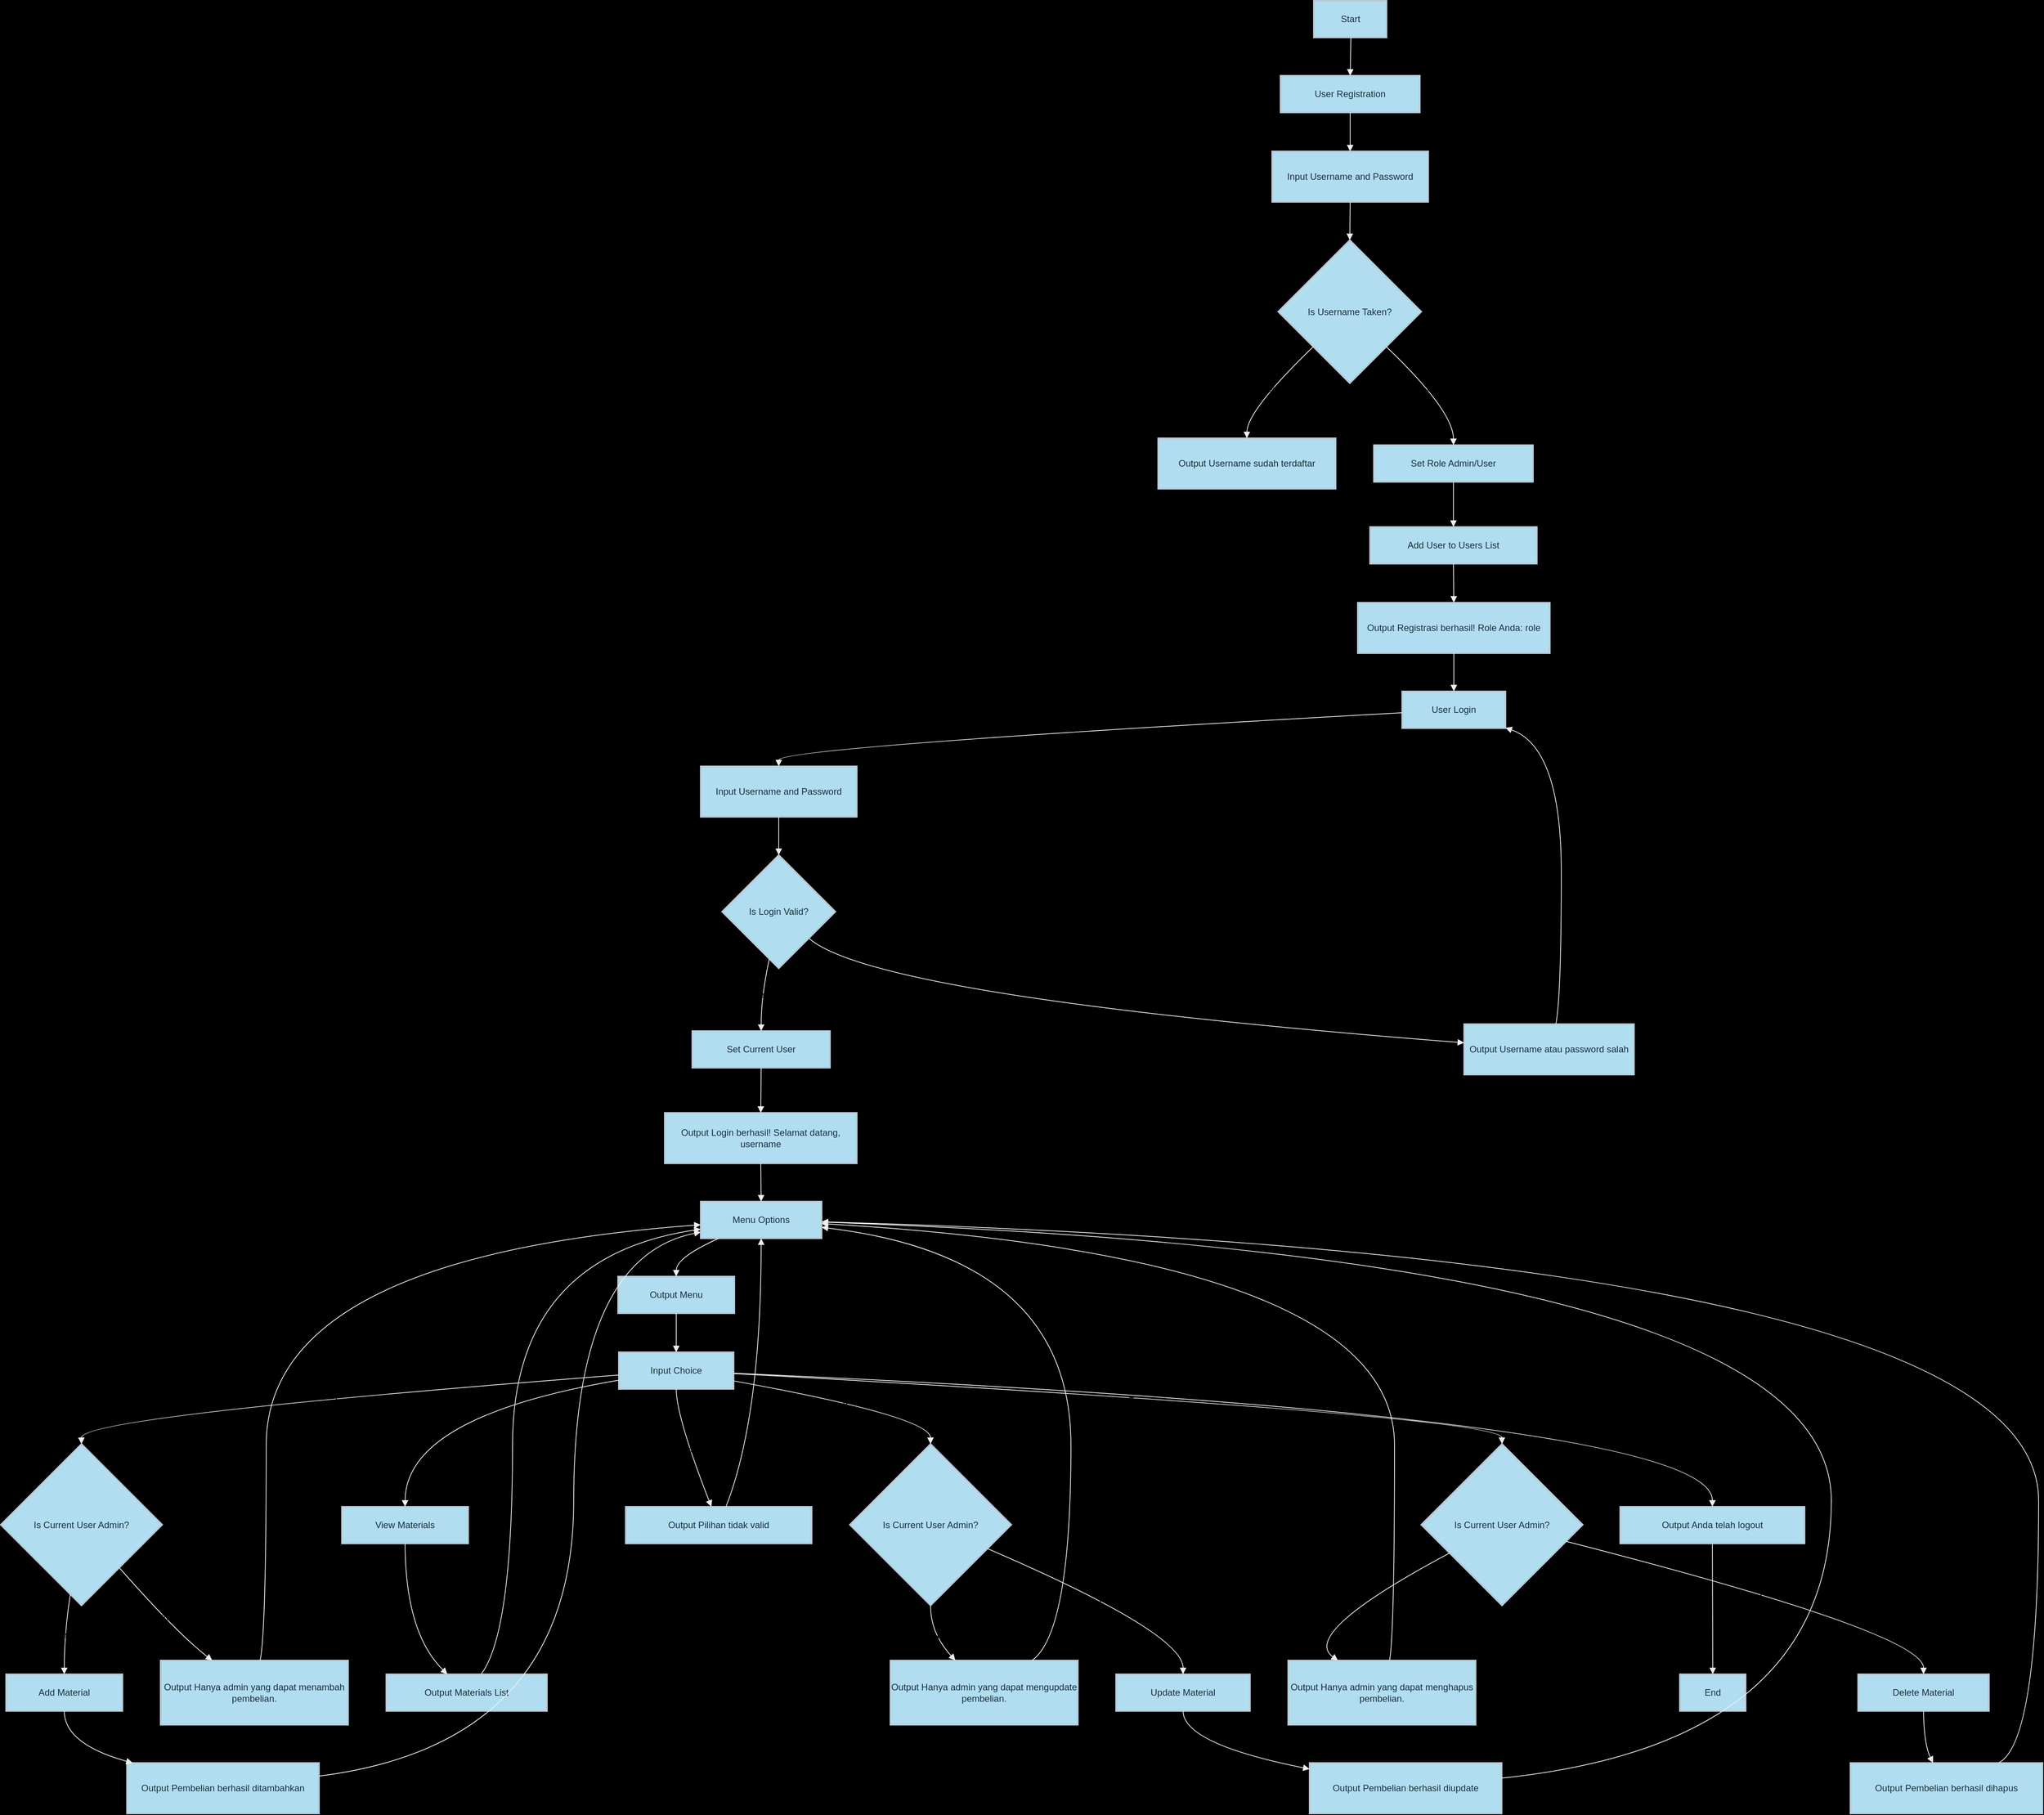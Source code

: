 <mxfile version="24.7.17">
  <diagram name="Halaman-1" id="N8PTuKarSGU_HzF9rFz4">
    <mxGraphModel dx="5160" dy="2364" grid="1" gridSize="10" guides="1" tooltips="1" connect="1" arrows="1" fold="1" page="1" pageScale="1" pageWidth="827" pageHeight="1169" background="#000000" math="0" shadow="0">
      <root>
        <mxCell id="0" />
        <mxCell id="1" parent="0" />
        <mxCell id="8u1zGhGDaiWw4TbVW94T-19" value="Start" style="whiteSpace=wrap;strokeWidth=2;labelBackgroundColor=none;fillColor=#B1DDF0;strokeColor=#BAC8D3;fontColor=#182E3E;" vertex="1" parent="1">
          <mxGeometry x="1736.5" y="1010" width="95" height="48" as="geometry" />
        </mxCell>
        <mxCell id="8u1zGhGDaiWw4TbVW94T-20" value="User Registration" style="whiteSpace=wrap;strokeWidth=2;labelBackgroundColor=none;fillColor=#B1DDF0;strokeColor=#BAC8D3;fontColor=#182E3E;" vertex="1" parent="1">
          <mxGeometry x="1693" y="1108" width="182" height="48" as="geometry" />
        </mxCell>
        <mxCell id="8u1zGhGDaiWw4TbVW94T-21" value="Input Username and Password" style="whiteSpace=wrap;strokeWidth=2;labelBackgroundColor=none;fillColor=#B1DDF0;strokeColor=#BAC8D3;fontColor=#182E3E;" vertex="1" parent="1">
          <mxGeometry x="1682" y="1207" width="204" height="66" as="geometry" />
        </mxCell>
        <mxCell id="8u1zGhGDaiWw4TbVW94T-22" value="Is Username Taken?" style="rhombus;strokeWidth=2;whiteSpace=wrap;labelBackgroundColor=none;fillColor=#B1DDF0;strokeColor=#BAC8D3;fontColor=#182E3E;" vertex="1" parent="1">
          <mxGeometry x="1690" y="1323" width="187" height="187" as="geometry" />
        </mxCell>
        <mxCell id="8u1zGhGDaiWw4TbVW94T-23" value="Output Username sudah terdaftar" style="whiteSpace=wrap;strokeWidth=2;labelBackgroundColor=none;fillColor=#B1DDF0;strokeColor=#BAC8D3;fontColor=#182E3E;" vertex="1" parent="1">
          <mxGeometry x="1533" y="1582" width="232" height="66" as="geometry" />
        </mxCell>
        <mxCell id="8u1zGhGDaiWw4TbVW94T-24" value="Set Role Admin/User" style="whiteSpace=wrap;strokeWidth=2;labelBackgroundColor=none;fillColor=#B1DDF0;strokeColor=#BAC8D3;fontColor=#182E3E;" vertex="1" parent="1">
          <mxGeometry x="1815" y="1591" width="208" height="48" as="geometry" />
        </mxCell>
        <mxCell id="8u1zGhGDaiWw4TbVW94T-25" value="Add User to Users List" style="whiteSpace=wrap;strokeWidth=2;labelBackgroundColor=none;fillColor=#B1DDF0;strokeColor=#BAC8D3;fontColor=#182E3E;" vertex="1" parent="1">
          <mxGeometry x="1810" y="1698" width="218" height="48" as="geometry" />
        </mxCell>
        <mxCell id="8u1zGhGDaiWw4TbVW94T-26" value="Output Registrasi berhasil! Role Anda: role" style="whiteSpace=wrap;strokeWidth=2;labelBackgroundColor=none;fillColor=#B1DDF0;strokeColor=#BAC8D3;fontColor=#182E3E;" vertex="1" parent="1">
          <mxGeometry x="1794" y="1797" width="251" height="66" as="geometry" />
        </mxCell>
        <mxCell id="8u1zGhGDaiWw4TbVW94T-27" value="User Login" style="whiteSpace=wrap;strokeWidth=2;labelBackgroundColor=none;fillColor=#B1DDF0;strokeColor=#BAC8D3;fontColor=#182E3E;" vertex="1" parent="1">
          <mxGeometry x="1852" y="1913" width="135" height="48" as="geometry" />
        </mxCell>
        <mxCell id="8u1zGhGDaiWw4TbVW94T-28" value="Input Username and Password" style="whiteSpace=wrap;strokeWidth=2;labelBackgroundColor=none;fillColor=#B1DDF0;strokeColor=#BAC8D3;fontColor=#182E3E;" vertex="1" parent="1">
          <mxGeometry x="935" y="2011" width="204" height="66" as="geometry" />
        </mxCell>
        <mxCell id="8u1zGhGDaiWw4TbVW94T-29" value="Is Login Valid?" style="rhombus;strokeWidth=2;whiteSpace=wrap;labelBackgroundColor=none;fillColor=#B1DDF0;strokeColor=#BAC8D3;fontColor=#182E3E;" vertex="1" parent="1">
          <mxGeometry x="963" y="2127" width="148" height="148" as="geometry" />
        </mxCell>
        <mxCell id="8u1zGhGDaiWw4TbVW94T-30" value="Set Current User" style="whiteSpace=wrap;strokeWidth=2;labelBackgroundColor=none;fillColor=#B1DDF0;strokeColor=#BAC8D3;fontColor=#182E3E;" vertex="1" parent="1">
          <mxGeometry x="924" y="2357" width="180" height="48" as="geometry" />
        </mxCell>
        <mxCell id="8u1zGhGDaiWw4TbVW94T-31" value="Output Login berhasil! Selamat datang, username" style="whiteSpace=wrap;strokeWidth=2;labelBackgroundColor=none;fillColor=#B1DDF0;strokeColor=#BAC8D3;fontColor=#182E3E;" vertex="1" parent="1">
          <mxGeometry x="888" y="2464" width="251" height="66" as="geometry" />
        </mxCell>
        <mxCell id="8u1zGhGDaiWw4TbVW94T-32" value="Output Username atau password salah" style="whiteSpace=wrap;strokeWidth=2;labelBackgroundColor=none;fillColor=#B1DDF0;strokeColor=#BAC8D3;fontColor=#182E3E;" vertex="1" parent="1">
          <mxGeometry x="1933" y="2348" width="222" height="66" as="geometry" />
        </mxCell>
        <mxCell id="8u1zGhGDaiWw4TbVW94T-33" value="Menu Options" style="whiteSpace=wrap;strokeWidth=2;labelBackgroundColor=none;fillColor=#B1DDF0;strokeColor=#BAC8D3;fontColor=#182E3E;" vertex="1" parent="1">
          <mxGeometry x="935" y="2580" width="158" height="48" as="geometry" />
        </mxCell>
        <mxCell id="8u1zGhGDaiWw4TbVW94T-34" value="Output Menu" style="whiteSpace=wrap;strokeWidth=2;labelBackgroundColor=none;fillColor=#B1DDF0;strokeColor=#BAC8D3;fontColor=#182E3E;" vertex="1" parent="1">
          <mxGeometry x="827" y="2678" width="152" height="48" as="geometry" />
        </mxCell>
        <mxCell id="8u1zGhGDaiWw4TbVW94T-35" value="Input Choice" style="whiteSpace=wrap;strokeWidth=2;labelBackgroundColor=none;fillColor=#B1DDF0;strokeColor=#BAC8D3;fontColor=#182E3E;" vertex="1" parent="1">
          <mxGeometry x="828" y="2777" width="150" height="48" as="geometry" />
        </mxCell>
        <mxCell id="8u1zGhGDaiWw4TbVW94T-36" value="Is Current User Admin?" style="rhombus;strokeWidth=2;whiteSpace=wrap;labelBackgroundColor=none;fillColor=#B1DDF0;strokeColor=#BAC8D3;fontColor=#182E3E;" vertex="1" parent="1">
          <mxGeometry x="20" y="2897" width="211" height="211" as="geometry" />
        </mxCell>
        <mxCell id="8u1zGhGDaiWw4TbVW94T-37" value="Add Material" style="whiteSpace=wrap;strokeWidth=2;labelBackgroundColor=none;fillColor=#B1DDF0;strokeColor=#BAC8D3;fontColor=#182E3E;" vertex="1" parent="1">
          <mxGeometry x="27" y="3198" width="152" height="48" as="geometry" />
        </mxCell>
        <mxCell id="8u1zGhGDaiWw4TbVW94T-38" value="Output Pembelian berhasil ditambahkan" style="whiteSpace=wrap;strokeWidth=2;labelBackgroundColor=none;fillColor=#B1DDF0;strokeColor=#BAC8D3;fontColor=#182E3E;" vertex="1" parent="1">
          <mxGeometry x="185" y="3314" width="251" height="66" as="geometry" />
        </mxCell>
        <mxCell id="8u1zGhGDaiWw4TbVW94T-39" value="Output Hanya admin yang dapat menambah pembelian." style="whiteSpace=wrap;strokeWidth=2;labelBackgroundColor=none;fillColor=#B1DDF0;strokeColor=#BAC8D3;fontColor=#182E3E;" vertex="1" parent="1">
          <mxGeometry x="229" y="3180" width="245" height="84" as="geometry" />
        </mxCell>
        <mxCell id="8u1zGhGDaiWw4TbVW94T-40" value="View Materials" style="whiteSpace=wrap;strokeWidth=2;labelBackgroundColor=none;fillColor=#B1DDF0;strokeColor=#BAC8D3;fontColor=#182E3E;" vertex="1" parent="1">
          <mxGeometry x="466" y="2979" width="165" height="48" as="geometry" />
        </mxCell>
        <mxCell id="8u1zGhGDaiWw4TbVW94T-41" value="Output Materials List" style="whiteSpace=wrap;strokeWidth=2;labelBackgroundColor=none;fillColor=#B1DDF0;strokeColor=#BAC8D3;fontColor=#182E3E;" vertex="1" parent="1">
          <mxGeometry x="524" y="3198" width="210" height="48" as="geometry" />
        </mxCell>
        <mxCell id="8u1zGhGDaiWw4TbVW94T-42" value="Is Current User Admin?" style="rhombus;strokeWidth=2;whiteSpace=wrap;labelBackgroundColor=none;fillColor=#B1DDF0;strokeColor=#BAC8D3;fontColor=#182E3E;" vertex="1" parent="1">
          <mxGeometry x="1130" y="2897" width="211" height="211" as="geometry" />
        </mxCell>
        <mxCell id="8u1zGhGDaiWw4TbVW94T-43" value="Update Material" style="whiteSpace=wrap;strokeWidth=2;labelBackgroundColor=none;fillColor=#B1DDF0;strokeColor=#BAC8D3;fontColor=#182E3E;" vertex="1" parent="1">
          <mxGeometry x="1478" y="3198" width="175" height="48" as="geometry" />
        </mxCell>
        <mxCell id="8u1zGhGDaiWw4TbVW94T-44" value="Output Pembelian berhasil diupdate" style="whiteSpace=wrap;strokeWidth=2;labelBackgroundColor=none;fillColor=#B1DDF0;strokeColor=#BAC8D3;fontColor=#182E3E;" vertex="1" parent="1">
          <mxGeometry x="1731" y="3314" width="251" height="66" as="geometry" />
        </mxCell>
        <mxCell id="8u1zGhGDaiWw4TbVW94T-45" value="Output Hanya admin yang dapat mengupdate pembelian." style="whiteSpace=wrap;strokeWidth=2;labelBackgroundColor=none;fillColor=#B1DDF0;strokeColor=#BAC8D3;fontColor=#182E3E;" vertex="1" parent="1">
          <mxGeometry x="1183" y="3180" width="245" height="84" as="geometry" />
        </mxCell>
        <mxCell id="8u1zGhGDaiWw4TbVW94T-46" value="Is Current User Admin?" style="rhombus;strokeWidth=2;whiteSpace=wrap;labelBackgroundColor=none;fillColor=#B1DDF0;strokeColor=#BAC8D3;fontColor=#182E3E;" vertex="1" parent="1">
          <mxGeometry x="1877" y="2897" width="211" height="211" as="geometry" />
        </mxCell>
        <mxCell id="8u1zGhGDaiWw4TbVW94T-47" value="Delete Material" style="whiteSpace=wrap;strokeWidth=2;labelBackgroundColor=none;fillColor=#B1DDF0;strokeColor=#BAC8D3;fontColor=#182E3E;" vertex="1" parent="1">
          <mxGeometry x="2448" y="3198" width="171" height="48" as="geometry" />
        </mxCell>
        <mxCell id="8u1zGhGDaiWw4TbVW94T-48" value="Output Pembelian berhasil dihapus" style="whiteSpace=wrap;strokeWidth=2;labelBackgroundColor=none;fillColor=#B1DDF0;strokeColor=#BAC8D3;fontColor=#182E3E;" vertex="1" parent="1">
          <mxGeometry x="2438" y="3314" width="251" height="66" as="geometry" />
        </mxCell>
        <mxCell id="8u1zGhGDaiWw4TbVW94T-49" value="Output Hanya admin yang dapat menghapus pembelian." style="whiteSpace=wrap;strokeWidth=2;labelBackgroundColor=none;fillColor=#B1DDF0;strokeColor=#BAC8D3;fontColor=#182E3E;" vertex="1" parent="1">
          <mxGeometry x="1703" y="3180" width="245" height="84" as="geometry" />
        </mxCell>
        <mxCell id="8u1zGhGDaiWw4TbVW94T-50" value="Output Anda telah logout" style="whiteSpace=wrap;strokeWidth=2;labelBackgroundColor=none;fillColor=#B1DDF0;strokeColor=#BAC8D3;fontColor=#182E3E;" vertex="1" parent="1">
          <mxGeometry x="2137" y="2979" width="241" height="48" as="geometry" />
        </mxCell>
        <mxCell id="8u1zGhGDaiWw4TbVW94T-51" value="End" style="whiteSpace=wrap;strokeWidth=2;labelBackgroundColor=none;fillColor=#B1DDF0;strokeColor=#BAC8D3;fontColor=#182E3E;" vertex="1" parent="1">
          <mxGeometry x="2215" y="3198" width="86" height="48" as="geometry" />
        </mxCell>
        <mxCell id="8u1zGhGDaiWw4TbVW94T-52" value="Output Pilihan tidak valid" style="whiteSpace=wrap;strokeWidth=2;labelBackgroundColor=none;fillColor=#B1DDF0;strokeColor=#BAC8D3;fontColor=#182E3E;" vertex="1" parent="1">
          <mxGeometry x="837" y="2979" width="243" height="48" as="geometry" />
        </mxCell>
        <mxCell id="8u1zGhGDaiWw4TbVW94T-53" value="" style="curved=1;startArrow=none;endArrow=block;exitX=0.51;exitY=1.01;entryX=0.5;entryY=0.01;rounded=0;labelBackgroundColor=none;strokeColor=#EEEEEE;fontColor=default;" edge="1" parent="1" source="8u1zGhGDaiWw4TbVW94T-19" target="8u1zGhGDaiWw4TbVW94T-20">
          <mxGeometry relative="1" as="geometry">
            <Array as="points" />
          </mxGeometry>
        </mxCell>
        <mxCell id="8u1zGhGDaiWw4TbVW94T-54" value="" style="curved=1;startArrow=none;endArrow=block;exitX=0.5;exitY=1.02;entryX=0.5;entryY=0;rounded=0;labelBackgroundColor=none;strokeColor=#EEEEEE;fontColor=default;" edge="1" parent="1" source="8u1zGhGDaiWw4TbVW94T-20" target="8u1zGhGDaiWw4TbVW94T-21">
          <mxGeometry relative="1" as="geometry">
            <Array as="points" />
          </mxGeometry>
        </mxCell>
        <mxCell id="8u1zGhGDaiWw4TbVW94T-55" value="" style="curved=1;startArrow=none;endArrow=block;exitX=0.5;exitY=1;entryX=0.5;entryY=0;rounded=0;labelBackgroundColor=none;strokeColor=#EEEEEE;fontColor=default;" edge="1" parent="1" source="8u1zGhGDaiWw4TbVW94T-21" target="8u1zGhGDaiWw4TbVW94T-22">
          <mxGeometry relative="1" as="geometry">
            <Array as="points" />
          </mxGeometry>
        </mxCell>
        <mxCell id="8u1zGhGDaiWw4TbVW94T-56" value="Yes" style="curved=1;startArrow=none;endArrow=block;exitX=0;exitY=0.98;entryX=0.5;entryY=0.01;rounded=0;labelBackgroundColor=none;strokeColor=#EEEEEE;fontColor=default;" edge="1" parent="1" source="8u1zGhGDaiWw4TbVW94T-22" target="8u1zGhGDaiWw4TbVW94T-23">
          <mxGeometry relative="1" as="geometry">
            <Array as="points">
              <mxPoint x="1649" y="1546" />
            </Array>
          </mxGeometry>
        </mxCell>
        <mxCell id="8u1zGhGDaiWw4TbVW94T-57" value="No" style="curved=1;startArrow=none;endArrow=block;exitX=1;exitY=0.98;entryX=0.5;entryY=0.01;rounded=0;labelBackgroundColor=none;strokeColor=#EEEEEE;fontColor=default;" edge="1" parent="1" source="8u1zGhGDaiWw4TbVW94T-22" target="8u1zGhGDaiWw4TbVW94T-24">
          <mxGeometry relative="1" as="geometry">
            <Array as="points">
              <mxPoint x="1919" y="1546" />
            </Array>
          </mxGeometry>
        </mxCell>
        <mxCell id="8u1zGhGDaiWw4TbVW94T-58" value="" style="curved=1;startArrow=none;endArrow=block;exitX=0.5;exitY=1.01;entryX=0.5;entryY=0.01;rounded=0;labelBackgroundColor=none;strokeColor=#EEEEEE;fontColor=default;" edge="1" parent="1" source="8u1zGhGDaiWw4TbVW94T-24" target="8u1zGhGDaiWw4TbVW94T-25">
          <mxGeometry relative="1" as="geometry">
            <Array as="points" />
          </mxGeometry>
        </mxCell>
        <mxCell id="8u1zGhGDaiWw4TbVW94T-59" value="" style="curved=1;startArrow=none;endArrow=block;exitX=0.5;exitY=1.02;entryX=0.5;entryY=0;rounded=0;labelBackgroundColor=none;strokeColor=#EEEEEE;fontColor=default;" edge="1" parent="1" source="8u1zGhGDaiWw4TbVW94T-25" target="8u1zGhGDaiWw4TbVW94T-26">
          <mxGeometry relative="1" as="geometry">
            <Array as="points" />
          </mxGeometry>
        </mxCell>
        <mxCell id="8u1zGhGDaiWw4TbVW94T-60" value="" style="curved=1;startArrow=none;endArrow=block;exitX=0.5;exitY=1;entryX=0.5;entryY=0;rounded=0;labelBackgroundColor=none;strokeColor=#EEEEEE;fontColor=default;" edge="1" parent="1" source="8u1zGhGDaiWw4TbVW94T-26" target="8u1zGhGDaiWw4TbVW94T-27">
          <mxGeometry relative="1" as="geometry">
            <Array as="points" />
          </mxGeometry>
        </mxCell>
        <mxCell id="8u1zGhGDaiWw4TbVW94T-61" value="" style="curved=1;startArrow=none;endArrow=block;exitX=0;exitY=0.58;entryX=0.5;entryY=0;rounded=0;labelBackgroundColor=none;strokeColor=#EEEEEE;fontColor=default;" edge="1" parent="1" source="8u1zGhGDaiWw4TbVW94T-27" target="8u1zGhGDaiWw4TbVW94T-28">
          <mxGeometry relative="1" as="geometry">
            <Array as="points">
              <mxPoint x="1037" y="1986" />
            </Array>
          </mxGeometry>
        </mxCell>
        <mxCell id="8u1zGhGDaiWw4TbVW94T-62" value="" style="curved=1;startArrow=none;endArrow=block;exitX=0.5;exitY=1;entryX=0.5;entryY=0;rounded=0;labelBackgroundColor=none;strokeColor=#EEEEEE;fontColor=default;" edge="1" parent="1" source="8u1zGhGDaiWw4TbVW94T-28" target="8u1zGhGDaiWw4TbVW94T-29">
          <mxGeometry relative="1" as="geometry">
            <Array as="points" />
          </mxGeometry>
        </mxCell>
        <mxCell id="8u1zGhGDaiWw4TbVW94T-63" value="Yes" style="curved=1;startArrow=none;endArrow=block;exitX=0.4;exitY=1;entryX=0.5;entryY=-0.01;rounded=0;labelBackgroundColor=none;strokeColor=#EEEEEE;fontColor=default;" edge="1" parent="1" source="8u1zGhGDaiWw4TbVW94T-29" target="8u1zGhGDaiWw4TbVW94T-30">
          <mxGeometry relative="1" as="geometry">
            <Array as="points">
              <mxPoint x="1014" y="2312" />
            </Array>
          </mxGeometry>
        </mxCell>
        <mxCell id="8u1zGhGDaiWw4TbVW94T-64" value="" style="curved=1;startArrow=none;endArrow=block;exitX=0.5;exitY=1;entryX=0.5;entryY=0;rounded=0;labelBackgroundColor=none;strokeColor=#EEEEEE;fontColor=default;" edge="1" parent="1" source="8u1zGhGDaiWw4TbVW94T-30" target="8u1zGhGDaiWw4TbVW94T-31">
          <mxGeometry relative="1" as="geometry">
            <Array as="points" />
          </mxGeometry>
        </mxCell>
        <mxCell id="8u1zGhGDaiWw4TbVW94T-65" value="No" style="curved=1;startArrow=none;endArrow=block;exitX=1;exitY=0.94;entryX=0;entryY=0.37;rounded=0;labelBackgroundColor=none;strokeColor=#EEEEEE;fontColor=default;" edge="1" parent="1" source="8u1zGhGDaiWw4TbVW94T-29" target="8u1zGhGDaiWw4TbVW94T-32">
          <mxGeometry relative="1" as="geometry">
            <Array as="points">
              <mxPoint x="1162" y="2312" />
            </Array>
          </mxGeometry>
        </mxCell>
        <mxCell id="8u1zGhGDaiWw4TbVW94T-66" value="" style="curved=1;startArrow=none;endArrow=block;exitX=0.54;exitY=0;entryX=1;entryY=0.99;rounded=0;labelBackgroundColor=none;strokeColor=#EEEEEE;fontColor=default;" edge="1" parent="1" source="8u1zGhGDaiWw4TbVW94T-32" target="8u1zGhGDaiWw4TbVW94T-27">
          <mxGeometry relative="1" as="geometry">
            <Array as="points">
              <mxPoint x="2060" y="2312" />
              <mxPoint x="2060" y="1986" />
            </Array>
          </mxGeometry>
        </mxCell>
        <mxCell id="8u1zGhGDaiWw4TbVW94T-67" value="" style="curved=1;startArrow=none;endArrow=block;exitX=0.5;exitY=1;entryX=0.5;entryY=0;rounded=0;labelBackgroundColor=none;strokeColor=#EEEEEE;fontColor=default;" edge="1" parent="1" source="8u1zGhGDaiWw4TbVW94T-31" target="8u1zGhGDaiWw4TbVW94T-33">
          <mxGeometry relative="1" as="geometry">
            <Array as="points" />
          </mxGeometry>
        </mxCell>
        <mxCell id="8u1zGhGDaiWw4TbVW94T-68" value="" style="curved=1;startArrow=none;endArrow=block;exitX=0.15;exitY=1;entryX=0.5;entryY=0;rounded=0;labelBackgroundColor=none;strokeColor=#EEEEEE;fontColor=default;" edge="1" parent="1" source="8u1zGhGDaiWw4TbVW94T-33" target="8u1zGhGDaiWw4TbVW94T-34">
          <mxGeometry relative="1" as="geometry">
            <Array as="points">
              <mxPoint x="903" y="2653" />
            </Array>
          </mxGeometry>
        </mxCell>
        <mxCell id="8u1zGhGDaiWw4TbVW94T-69" value="" style="curved=1;startArrow=none;endArrow=block;exitX=0.5;exitY=1.01;entryX=0.5;entryY=-0.01;rounded=0;labelBackgroundColor=none;strokeColor=#EEEEEE;fontColor=default;" edge="1" parent="1" source="8u1zGhGDaiWw4TbVW94T-34" target="8u1zGhGDaiWw4TbVW94T-35">
          <mxGeometry relative="1" as="geometry">
            <Array as="points" />
          </mxGeometry>
        </mxCell>
        <mxCell id="8u1zGhGDaiWw4TbVW94T-70" value="1" style="curved=1;startArrow=none;endArrow=block;exitX=0;exitY=0.62;entryX=0.5;entryY=0;rounded=0;labelBackgroundColor=none;strokeColor=#EEEEEE;fontColor=default;" edge="1" parent="1" source="8u1zGhGDaiWw4TbVW94T-35" target="8u1zGhGDaiWw4TbVW94T-36">
          <mxGeometry relative="1" as="geometry">
            <Array as="points">
              <mxPoint x="125" y="2861" />
            </Array>
          </mxGeometry>
        </mxCell>
        <mxCell id="8u1zGhGDaiWw4TbVW94T-71" value="Yes" style="curved=1;startArrow=none;endArrow=block;exitX=0.42;exitY=1;entryX=0.5;entryY=0;rounded=0;labelBackgroundColor=none;strokeColor=#EEEEEE;fontColor=default;" edge="1" parent="1" source="8u1zGhGDaiWw4TbVW94T-36" target="8u1zGhGDaiWw4TbVW94T-37">
          <mxGeometry relative="1" as="geometry">
            <Array as="points">
              <mxPoint x="103" y="3144" />
            </Array>
          </mxGeometry>
        </mxCell>
        <mxCell id="8u1zGhGDaiWw4TbVW94T-72" value="" style="curved=1;startArrow=none;endArrow=block;exitX=0.5;exitY=1.01;entryX=0.03;entryY=0;rounded=0;labelBackgroundColor=none;strokeColor=#EEEEEE;fontColor=default;" edge="1" parent="1" source="8u1zGhGDaiWw4TbVW94T-37" target="8u1zGhGDaiWw4TbVW94T-38">
          <mxGeometry relative="1" as="geometry">
            <Array as="points">
              <mxPoint x="103" y="3289" />
            </Array>
          </mxGeometry>
        </mxCell>
        <mxCell id="8u1zGhGDaiWw4TbVW94T-73" value="" style="curved=1;startArrow=none;endArrow=block;exitX=1;exitY=0.26;entryX=0;entryY=0.83;rounded=0;labelBackgroundColor=none;strokeColor=#EEEEEE;fontColor=default;" edge="1" parent="1" source="8u1zGhGDaiWw4TbVW94T-38" target="8u1zGhGDaiWw4TbVW94T-33">
          <mxGeometry relative="1" as="geometry">
            <Array as="points">
              <mxPoint x="769" y="3289" />
              <mxPoint x="769" y="2653" />
            </Array>
          </mxGeometry>
        </mxCell>
        <mxCell id="8u1zGhGDaiWw4TbVW94T-74" value="No" style="curved=1;startArrow=none;endArrow=block;exitX=0.94;exitY=1;entryX=0.28;entryY=0.01;rounded=0;labelBackgroundColor=none;strokeColor=#EEEEEE;fontColor=default;" edge="1" parent="1" source="8u1zGhGDaiWw4TbVW94T-36" target="8u1zGhGDaiWw4TbVW94T-39">
          <mxGeometry relative="1" as="geometry">
            <Array as="points">
              <mxPoint x="250" y="3144" />
            </Array>
          </mxGeometry>
        </mxCell>
        <mxCell id="8u1zGhGDaiWw4TbVW94T-75" value="" style="curved=1;startArrow=none;endArrow=block;exitX=0.53;exitY=0.01;entryX=0;entryY=0.63;rounded=0;labelBackgroundColor=none;strokeColor=#EEEEEE;fontColor=default;" edge="1" parent="1" source="8u1zGhGDaiWw4TbVW94T-39" target="8u1zGhGDaiWw4TbVW94T-33">
          <mxGeometry relative="1" as="geometry">
            <Array as="points">
              <mxPoint x="367" y="3144" />
              <mxPoint x="367" y="2653" />
            </Array>
          </mxGeometry>
        </mxCell>
        <mxCell id="8u1zGhGDaiWw4TbVW94T-76" value="2" style="curved=1;startArrow=none;endArrow=block;exitX=0;exitY=0.76;entryX=0.5;entryY=-0.01;rounded=0;labelBackgroundColor=none;strokeColor=#EEEEEE;fontColor=default;" edge="1" parent="1" source="8u1zGhGDaiWw4TbVW94T-35" target="8u1zGhGDaiWw4TbVW94T-40">
          <mxGeometry relative="1" as="geometry">
            <Array as="points">
              <mxPoint x="549" y="2861" />
            </Array>
          </mxGeometry>
        </mxCell>
        <mxCell id="8u1zGhGDaiWw4TbVW94T-77" value="" style="curved=1;startArrow=none;endArrow=block;exitX=0.5;exitY=1;entryX=0.38;entryY=0;rounded=0;labelBackgroundColor=none;strokeColor=#EEEEEE;fontColor=default;" edge="1" parent="1" source="8u1zGhGDaiWw4TbVW94T-40" target="8u1zGhGDaiWw4TbVW94T-41">
          <mxGeometry relative="1" as="geometry">
            <Array as="points">
              <mxPoint x="549" y="3144" />
            </Array>
          </mxGeometry>
        </mxCell>
        <mxCell id="8u1zGhGDaiWw4TbVW94T-78" value="" style="curved=1;startArrow=none;endArrow=block;exitX=0.59;exitY=0;entryX=0;entryY=0.75;rounded=0;labelBackgroundColor=none;strokeColor=#EEEEEE;fontColor=default;" edge="1" parent="1" source="8u1zGhGDaiWw4TbVW94T-41" target="8u1zGhGDaiWw4TbVW94T-33">
          <mxGeometry relative="1" as="geometry">
            <Array as="points">
              <mxPoint x="689" y="3144" />
              <mxPoint x="689" y="2653" />
            </Array>
          </mxGeometry>
        </mxCell>
        <mxCell id="8u1zGhGDaiWw4TbVW94T-79" value="3" style="curved=1;startArrow=none;endArrow=block;exitX=1;exitY=0.78;entryX=0.5;entryY=0;rounded=0;labelBackgroundColor=none;strokeColor=#EEEEEE;fontColor=default;" edge="1" parent="1" source="8u1zGhGDaiWw4TbVW94T-35" target="8u1zGhGDaiWw4TbVW94T-42">
          <mxGeometry relative="1" as="geometry">
            <Array as="points">
              <mxPoint x="1235" y="2861" />
            </Array>
          </mxGeometry>
        </mxCell>
        <mxCell id="8u1zGhGDaiWw4TbVW94T-80" value="Yes" style="curved=1;startArrow=none;endArrow=block;exitX=1;exitY=0.71;entryX=0.5;entryY=0;rounded=0;labelBackgroundColor=none;strokeColor=#EEEEEE;fontColor=default;" edge="1" parent="1" source="8u1zGhGDaiWw4TbVW94T-42" target="8u1zGhGDaiWw4TbVW94T-43">
          <mxGeometry relative="1" as="geometry">
            <Array as="points">
              <mxPoint x="1566" y="3144" />
            </Array>
          </mxGeometry>
        </mxCell>
        <mxCell id="8u1zGhGDaiWw4TbVW94T-81" value="" style="curved=1;startArrow=none;endArrow=block;exitX=0.5;exitY=1.01;entryX=0;entryY=0.12;rounded=0;labelBackgroundColor=none;strokeColor=#EEEEEE;fontColor=default;" edge="1" parent="1" source="8u1zGhGDaiWw4TbVW94T-43" target="8u1zGhGDaiWw4TbVW94T-44">
          <mxGeometry relative="1" as="geometry">
            <Array as="points">
              <mxPoint x="1566" y="3289" />
            </Array>
          </mxGeometry>
        </mxCell>
        <mxCell id="8u1zGhGDaiWw4TbVW94T-82" value="" style="curved=1;startArrow=none;endArrow=block;exitX=1;exitY=0.3;entryX=1;entryY=0.56;rounded=0;labelBackgroundColor=none;strokeColor=#EEEEEE;fontColor=default;" edge="1" parent="1" source="8u1zGhGDaiWw4TbVW94T-44" target="8u1zGhGDaiWw4TbVW94T-33">
          <mxGeometry relative="1" as="geometry">
            <Array as="points">
              <mxPoint x="2413" y="3289" />
              <mxPoint x="2413" y="2653" />
            </Array>
          </mxGeometry>
        </mxCell>
        <mxCell id="8u1zGhGDaiWw4TbVW94T-83" value="No" style="curved=1;startArrow=none;endArrow=block;exitX=0.5;exitY=1;entryX=0.35;entryY=0.01;rounded=0;labelBackgroundColor=none;strokeColor=#EEEEEE;fontColor=default;" edge="1" parent="1" source="8u1zGhGDaiWw4TbVW94T-42" target="8u1zGhGDaiWw4TbVW94T-45">
          <mxGeometry relative="1" as="geometry">
            <Array as="points">
              <mxPoint x="1235" y="3144" />
            </Array>
          </mxGeometry>
        </mxCell>
        <mxCell id="8u1zGhGDaiWw4TbVW94T-84" value="" style="curved=1;startArrow=none;endArrow=block;exitX=0.75;exitY=0.01;entryX=1;entryY=0.7;rounded=0;labelBackgroundColor=none;strokeColor=#EEEEEE;fontColor=default;" edge="1" parent="1" source="8u1zGhGDaiWw4TbVW94T-45" target="8u1zGhGDaiWw4TbVW94T-33">
          <mxGeometry relative="1" as="geometry">
            <Array as="points">
              <mxPoint x="1419" y="3144" />
              <mxPoint x="1419" y="2653" />
            </Array>
          </mxGeometry>
        </mxCell>
        <mxCell id="8u1zGhGDaiWw4TbVW94T-85" value="4" style="curved=1;startArrow=none;endArrow=block;exitX=1;exitY=0.58;entryX=0.5;entryY=0;rounded=0;labelBackgroundColor=none;strokeColor=#EEEEEE;fontColor=default;" edge="1" parent="1" source="8u1zGhGDaiWw4TbVW94T-35" target="8u1zGhGDaiWw4TbVW94T-46">
          <mxGeometry relative="1" as="geometry">
            <Array as="points">
              <mxPoint x="1982" y="2861" />
            </Array>
          </mxGeometry>
        </mxCell>
        <mxCell id="8u1zGhGDaiWw4TbVW94T-86" value="Yes" style="curved=1;startArrow=none;endArrow=block;exitX=1;exitY=0.63;entryX=0.5;entryY=0;rounded=0;labelBackgroundColor=none;strokeColor=#EEEEEE;fontColor=default;" edge="1" parent="1" source="8u1zGhGDaiWw4TbVW94T-46" target="8u1zGhGDaiWw4TbVW94T-47">
          <mxGeometry relative="1" as="geometry">
            <Array as="points">
              <mxPoint x="2534" y="3144" />
            </Array>
          </mxGeometry>
        </mxCell>
        <mxCell id="8u1zGhGDaiWw4TbVW94T-87" value="" style="curved=1;startArrow=none;endArrow=block;exitX=0.5;exitY=1.01;entryX=0.43;entryY=0;rounded=0;labelBackgroundColor=none;strokeColor=#EEEEEE;fontColor=default;" edge="1" parent="1" source="8u1zGhGDaiWw4TbVW94T-47" target="8u1zGhGDaiWw4TbVW94T-48">
          <mxGeometry relative="1" as="geometry">
            <Array as="points">
              <mxPoint x="2534" y="3289" />
            </Array>
          </mxGeometry>
        </mxCell>
        <mxCell id="8u1zGhGDaiWw4TbVW94T-88" value="" style="curved=1;startArrow=none;endArrow=block;exitX=0.77;exitY=0;entryX=1;entryY=0.55;rounded=0;labelBackgroundColor=none;strokeColor=#EEEEEE;fontColor=default;" edge="1" parent="1" source="8u1zGhGDaiWw4TbVW94T-48" target="8u1zGhGDaiWw4TbVW94T-33">
          <mxGeometry relative="1" as="geometry">
            <Array as="points">
              <mxPoint x="2684" y="3289" />
              <mxPoint x="2684" y="2653" />
            </Array>
          </mxGeometry>
        </mxCell>
        <mxCell id="8u1zGhGDaiWw4TbVW94T-89" value="No" style="curved=1;startArrow=none;endArrow=block;exitX=0;exitY=0.77;entryX=0.27;entryY=0.01;rounded=0;labelBackgroundColor=none;strokeColor=#EEEEEE;fontColor=default;" edge="1" parent="1" source="8u1zGhGDaiWw4TbVW94T-46" target="8u1zGhGDaiWw4TbVW94T-49">
          <mxGeometry relative="1" as="geometry">
            <Array as="points">
              <mxPoint x="1718" y="3144" />
            </Array>
          </mxGeometry>
        </mxCell>
        <mxCell id="8u1zGhGDaiWw4TbVW94T-90" value="" style="curved=1;startArrow=none;endArrow=block;exitX=0.54;exitY=0.01;entryX=1;entryY=0.6;rounded=0;labelBackgroundColor=none;strokeColor=#EEEEEE;fontColor=default;" edge="1" parent="1" source="8u1zGhGDaiWw4TbVW94T-49" target="8u1zGhGDaiWw4TbVW94T-33">
          <mxGeometry relative="1" as="geometry">
            <Array as="points">
              <mxPoint x="1842" y="3144" />
              <mxPoint x="1842" y="2653" />
            </Array>
          </mxGeometry>
        </mxCell>
        <mxCell id="8u1zGhGDaiWw4TbVW94T-91" value="5" style="curved=1;startArrow=none;endArrow=block;exitX=1;exitY=0.57;entryX=0.5;entryY=-0.01;rounded=0;labelBackgroundColor=none;strokeColor=#EEEEEE;fontColor=default;" edge="1" parent="1" source="8u1zGhGDaiWw4TbVW94T-35" target="8u1zGhGDaiWw4TbVW94T-50">
          <mxGeometry relative="1" as="geometry">
            <Array as="points">
              <mxPoint x="2258" y="2861" />
            </Array>
          </mxGeometry>
        </mxCell>
        <mxCell id="8u1zGhGDaiWw4TbVW94T-92" value="" style="curved=1;startArrow=none;endArrow=block;exitX=0.5;exitY=1;entryX=0.5;entryY=0;rounded=0;labelBackgroundColor=none;strokeColor=#EEEEEE;fontColor=default;" edge="1" parent="1" source="8u1zGhGDaiWw4TbVW94T-50" target="8u1zGhGDaiWw4TbVW94T-51">
          <mxGeometry relative="1" as="geometry">
            <Array as="points" />
          </mxGeometry>
        </mxCell>
        <mxCell id="8u1zGhGDaiWw4TbVW94T-93" value="Invalid" style="curved=1;startArrow=none;endArrow=block;exitX=0.5;exitY=1;entryX=0.46;entryY=-0.01;rounded=0;labelBackgroundColor=none;strokeColor=#EEEEEE;fontColor=default;" edge="1" parent="1" source="8u1zGhGDaiWw4TbVW94T-35" target="8u1zGhGDaiWw4TbVW94T-52">
          <mxGeometry relative="1" as="geometry">
            <Array as="points">
              <mxPoint x="903" y="2861" />
            </Array>
          </mxGeometry>
        </mxCell>
        <mxCell id="8u1zGhGDaiWw4TbVW94T-94" value="" style="curved=1;startArrow=none;endArrow=block;exitX=0.54;exitY=-0.01;entryX=0.5;entryY=1;rounded=0;labelBackgroundColor=none;strokeColor=#EEEEEE;fontColor=default;" edge="1" parent="1" source="8u1zGhGDaiWw4TbVW94T-52" target="8u1zGhGDaiWw4TbVW94T-33">
          <mxGeometry relative="1" as="geometry">
            <Array as="points">
              <mxPoint x="1014" y="2861" />
            </Array>
          </mxGeometry>
        </mxCell>
      </root>
    </mxGraphModel>
  </diagram>
</mxfile>
